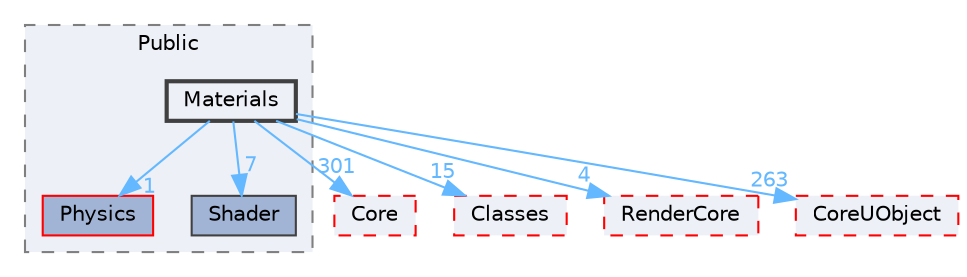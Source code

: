 digraph "Materials"
{
 // INTERACTIVE_SVG=YES
 // LATEX_PDF_SIZE
  bgcolor="transparent";
  edge [fontname=Helvetica,fontsize=10,labelfontname=Helvetica,labelfontsize=10];
  node [fontname=Helvetica,fontsize=10,shape=box,height=0.2,width=0.4];
  compound=true
  subgraph clusterdir_1d06a51bfc871a6a1823440d0d72725c {
    graph [ bgcolor="#edf0f7", pencolor="grey50", label="Public", fontname=Helvetica,fontsize=10 style="filled,dashed", URL="dir_1d06a51bfc871a6a1823440d0d72725c.html",tooltip=""]
  dir_e4d788d18f5ee910765f74a097937858 [label="Physics", fillcolor="#a2b4d6", color="red", style="filled", URL="dir_e4d788d18f5ee910765f74a097937858.html",tooltip=""];
  dir_f20f41295e66a0254c419ab906bd485c [label="Shader", fillcolor="#a2b4d6", color="grey25", style="filled", URL="dir_f20f41295e66a0254c419ab906bd485c.html",tooltip=""];
  dir_f712a9190ee31e928548e6d97d7381a3 [label="Materials", fillcolor="#edf0f7", color="grey25", style="filled,bold", URL="dir_f712a9190ee31e928548e6d97d7381a3.html",tooltip=""];
  }
  dir_0e6cddcc9caa1238c7f3774224afaa45 [label="Core", fillcolor="#edf0f7", color="red", style="filled,dashed", URL="dir_0e6cddcc9caa1238c7f3774224afaa45.html",tooltip=""];
  dir_0ed647eebe6ffcaa496d3842b7cec6ce [label="Classes", fillcolor="#edf0f7", color="red", style="filled,dashed", URL="dir_0ed647eebe6ffcaa496d3842b7cec6ce.html",tooltip=""];
  dir_1b3e874b84daba3b34ce7cbbd2916bbd [label="RenderCore", fillcolor="#edf0f7", color="red", style="filled,dashed", URL="dir_1b3e874b84daba3b34ce7cbbd2916bbd.html",tooltip=""];
  dir_4c499e5e32e2b4479ad7e552df73eeae [label="CoreUObject", fillcolor="#edf0f7", color="red", style="filled,dashed", URL="dir_4c499e5e32e2b4479ad7e552df73eeae.html",tooltip=""];
  dir_f712a9190ee31e928548e6d97d7381a3->dir_0e6cddcc9caa1238c7f3774224afaa45 [headlabel="301", labeldistance=1.5 headhref="dir_000604_000266.html" href="dir_000604_000266.html" color="steelblue1" fontcolor="steelblue1"];
  dir_f712a9190ee31e928548e6d97d7381a3->dir_0ed647eebe6ffcaa496d3842b7cec6ce [headlabel="15", labeldistance=1.5 headhref="dir_000604_000193.html" href="dir_000604_000193.html" color="steelblue1" fontcolor="steelblue1"];
  dir_f712a9190ee31e928548e6d97d7381a3->dir_1b3e874b84daba3b34ce7cbbd2916bbd [headlabel="4", labeldistance=1.5 headhref="dir_000604_000959.html" href="dir_000604_000959.html" color="steelblue1" fontcolor="steelblue1"];
  dir_f712a9190ee31e928548e6d97d7381a3->dir_4c499e5e32e2b4479ad7e552df73eeae [headlabel="263", labeldistance=1.5 headhref="dir_000604_000268.html" href="dir_000604_000268.html" color="steelblue1" fontcolor="steelblue1"];
  dir_f712a9190ee31e928548e6d97d7381a3->dir_e4d788d18f5ee910765f74a097937858 [headlabel="1", labeldistance=1.5 headhref="dir_000604_000734.html" href="dir_000604_000734.html" color="steelblue1" fontcolor="steelblue1"];
  dir_f712a9190ee31e928548e6d97d7381a3->dir_f20f41295e66a0254c419ab906bd485c [headlabel="7", labeldistance=1.5 headhref="dir_000604_001032.html" href="dir_000604_001032.html" color="steelblue1" fontcolor="steelblue1"];
}
